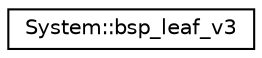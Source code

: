 digraph G
{
  edge [fontname="Helvetica",fontsize="10",labelfontname="Helvetica",labelfontsize="10"];
  node [fontname="Helvetica",fontsize="10",shape=record];
  rankdir="LR";
  Node1 [label="System::bsp_leaf_v3",height=0.2,width=0.4,color="black", fillcolor="white", style="filled",URL="$struct_system_1_1bsp__leaf__v3.html"];
}
